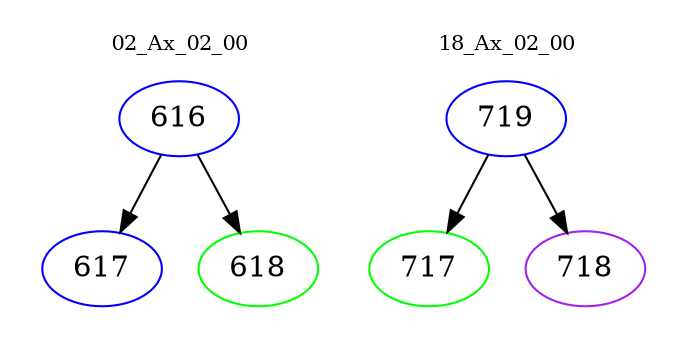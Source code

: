 digraph{
subgraph cluster_0 {
color = white
label = "02_Ax_02_00";
fontsize=10;
T0_616 [label="616", color="blue"]
T0_616 -> T0_617 [color="black"]
T0_617 [label="617", color="blue"]
T0_616 -> T0_618 [color="black"]
T0_618 [label="618", color="green"]
}
subgraph cluster_1 {
color = white
label = "18_Ax_02_00";
fontsize=10;
T1_719 [label="719", color="blue"]
T1_719 -> T1_717 [color="black"]
T1_717 [label="717", color="green"]
T1_719 -> T1_718 [color="black"]
T1_718 [label="718", color="purple"]
}
}
